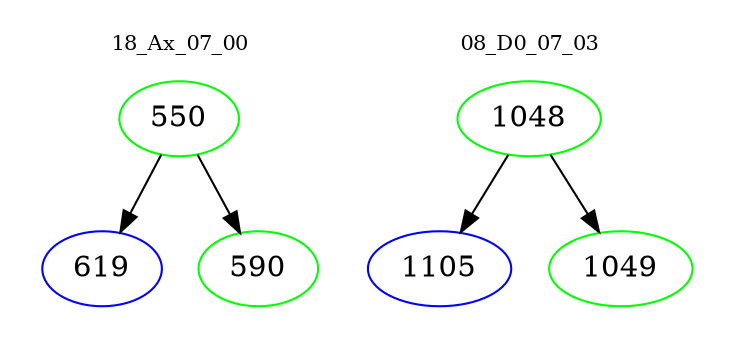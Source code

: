 digraph{
subgraph cluster_0 {
color = white
label = "18_Ax_07_00";
fontsize=10;
T0_550 [label="550", color="green"]
T0_550 -> T0_619 [color="black"]
T0_619 [label="619", color="blue"]
T0_550 -> T0_590 [color="black"]
T0_590 [label="590", color="green"]
}
subgraph cluster_1 {
color = white
label = "08_D0_07_03";
fontsize=10;
T1_1048 [label="1048", color="green"]
T1_1048 -> T1_1105 [color="black"]
T1_1105 [label="1105", color="blue"]
T1_1048 -> T1_1049 [color="black"]
T1_1049 [label="1049", color="green"]
}
}
